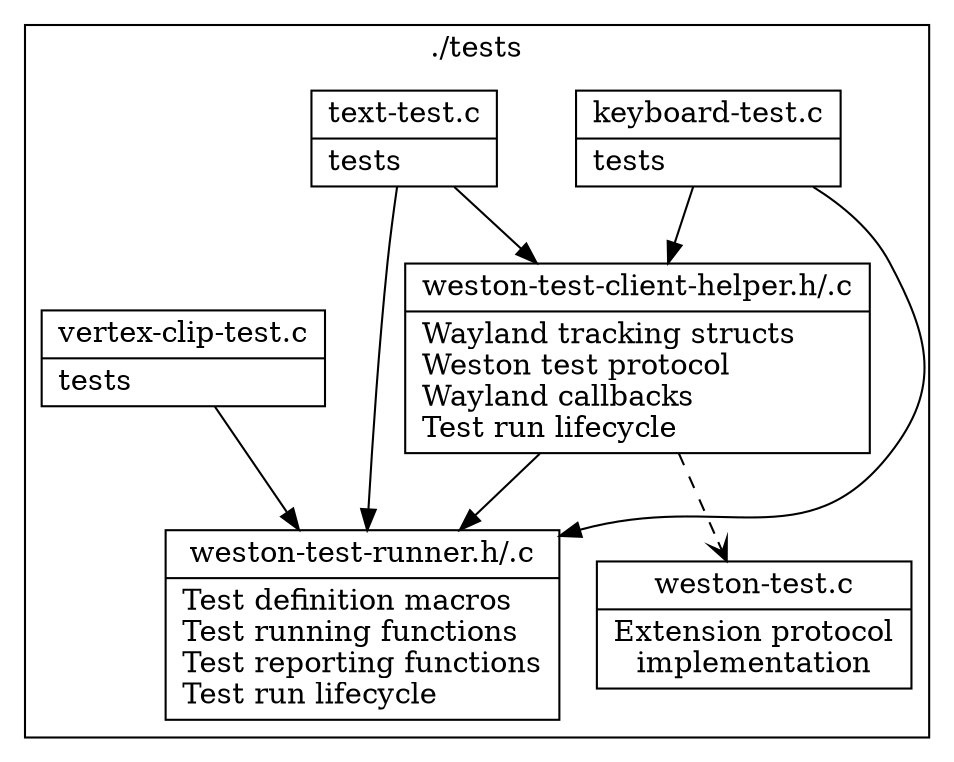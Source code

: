 /*
 * Copyright © 2015 Samsung Electronics Co., Ltd
 *
 * Permission is hereby granted, free of charge, to any person obtaining
 * a copy of this software and associated documentation files (the
 * "Software"), to deal in the Software without restriction, including
 * without limitation the rights to use, copy, modify, merge, publish,
 * distribute, sublicense, and/or sell copies of the Software, and to
 * permit persons to whom the Software is furnished to do so, subject to
 * the following conditions:
 *
 * The above copyright notice and this permission notice (including the
 * next paragraph) shall be included in all copies or substantial
 * portions of the Software.
 *
 * THE SOFTWARE IS PROVIDED "AS IS", WITHOUT WARRANTY OF ANY KIND,
 * EXPRESS OR IMPLIED, INCLUDING BUT NOT LIMITED TO THE WARRANTIES OF
 * MERCHANTABILITY, FITNESS FOR A PARTICULAR PURPOSE AND
 * NONINFRINGEMENT.  IN NO EVENT SHALL THE AUTHORS OR COPYRIGHT HOLDERS
 * BE LIABLE FOR ANY CLAIM, DAMAGES OR OTHER LIABILITY, WHETHER IN AN
 * ACTION OF CONTRACT, TORT OR OTHERWISE, ARISING FROM, OUT OF OR IN
 * CONNECTION WITH THE SOFTWARE OR THE USE OR OTHER DEALINGS IN THE
 * SOFTWARE.
 */

digraph toolarch_old {
    rankdir = "TB";

    node[shape = record]

    subgraph cluster_0 {
        label = "./tests";

        keyboard_test_c [label = "{keyboard-test.c|tests\l}"]
        text_test_c [label = "{text-test.c|tests\l}"]
        vertex_clip_test_c [label = "{vertex-clip-test.c|tests\l}"]

        weston_test_client_helper [label = "{weston-test-client-helper.h/.c|Wayland tracking structs\lWeston test protocol\lWayland callbacks\lTest run lifecycle\l}"]

        weston_test_c [label = "{weston-test.c|Extension protocol\nimplementation}"]
        weston_test_runner [label = "{weston-test-runner.h/.c|Test definition macros\lTest running functions\lTest reporting functions\lTest run lifecycle\l}"]
    }

    weston_test_client_helper -> weston_test_runner
    keyboard_test_c -> weston_test_client_helper
    keyboard_test_c -> weston_test_runner
    vertex_clip_test_c -> weston_test_runner
    text_test_c -> weston_test_client_helper
    text_test_c -> weston_test_runner

    edge [style = dashed, arrowhead = open]
    weston_test_client_helper -> weston_test_c
}
